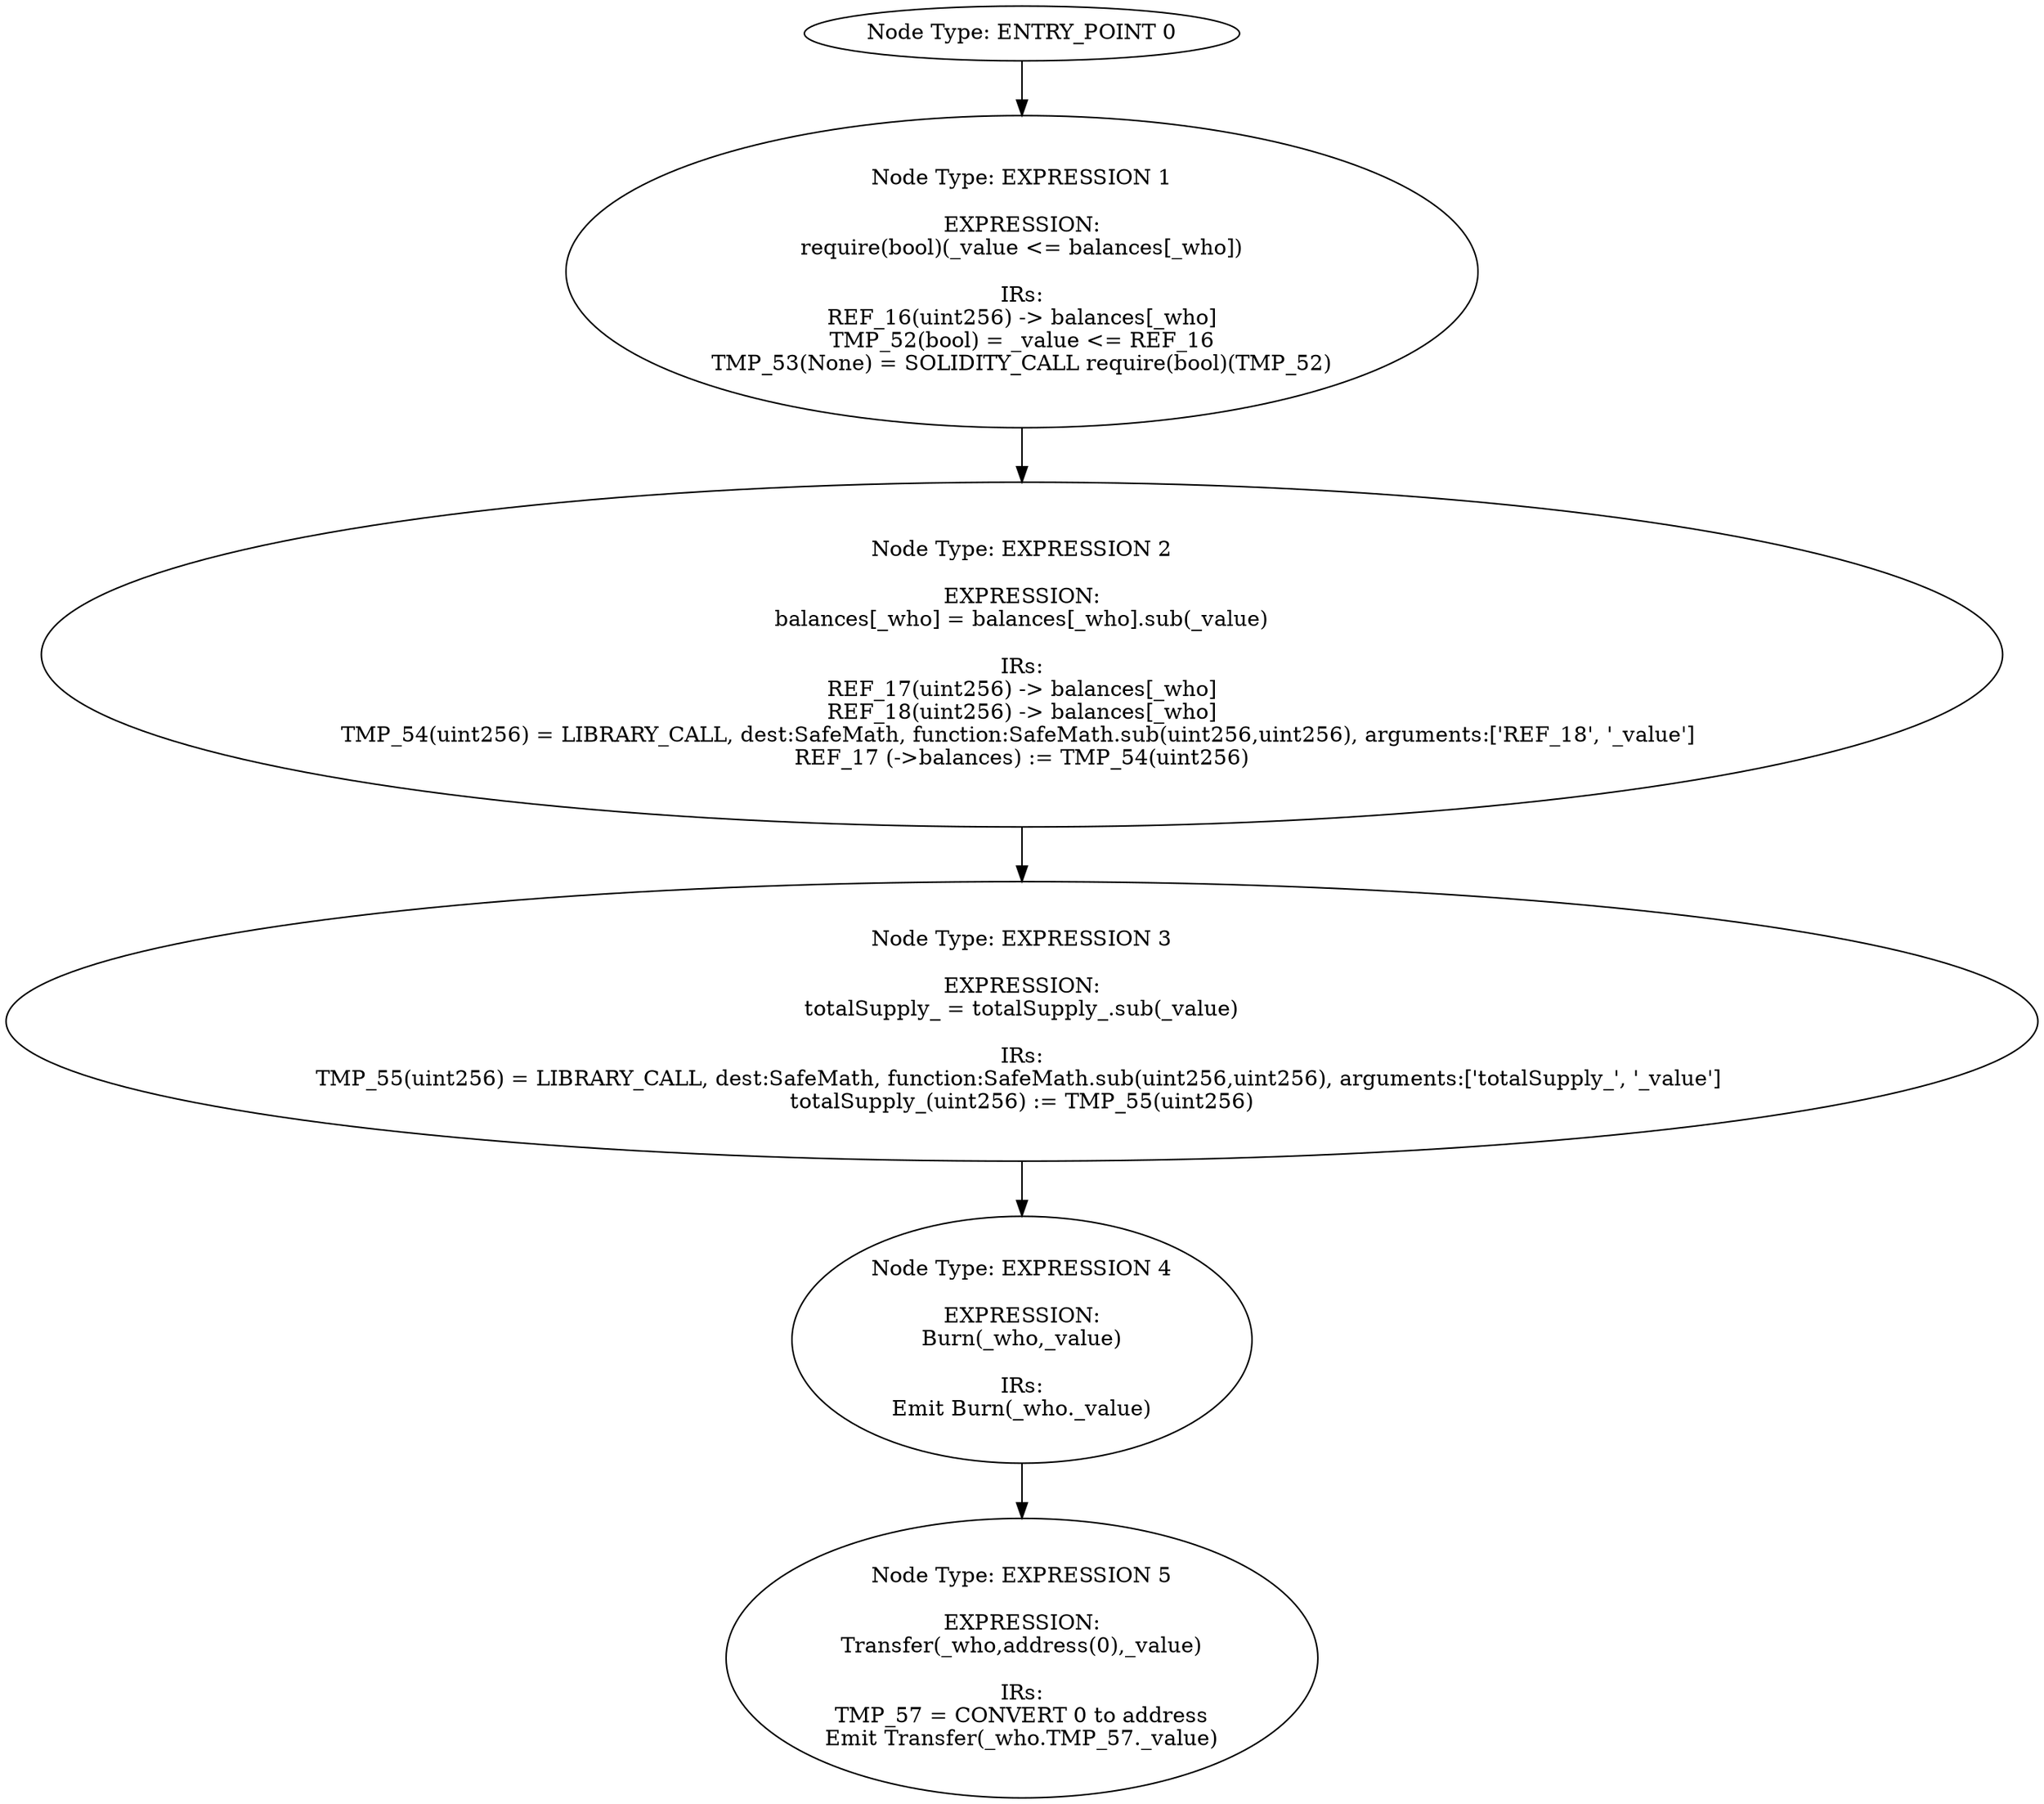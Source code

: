 digraph{
0[label="Node Type: ENTRY_POINT 0
"];
0->1;
1[label="Node Type: EXPRESSION 1

EXPRESSION:
require(bool)(_value <= balances[_who])

IRs:
REF_16(uint256) -> balances[_who]
TMP_52(bool) = _value <= REF_16
TMP_53(None) = SOLIDITY_CALL require(bool)(TMP_52)"];
1->2;
2[label="Node Type: EXPRESSION 2

EXPRESSION:
balances[_who] = balances[_who].sub(_value)

IRs:
REF_17(uint256) -> balances[_who]
REF_18(uint256) -> balances[_who]
TMP_54(uint256) = LIBRARY_CALL, dest:SafeMath, function:SafeMath.sub(uint256,uint256), arguments:['REF_18', '_value'] 
REF_17 (->balances) := TMP_54(uint256)"];
2->3;
3[label="Node Type: EXPRESSION 3

EXPRESSION:
totalSupply_ = totalSupply_.sub(_value)

IRs:
TMP_55(uint256) = LIBRARY_CALL, dest:SafeMath, function:SafeMath.sub(uint256,uint256), arguments:['totalSupply_', '_value'] 
totalSupply_(uint256) := TMP_55(uint256)"];
3->4;
4[label="Node Type: EXPRESSION 4

EXPRESSION:
Burn(_who,_value)

IRs:
Emit Burn(_who._value)"];
4->5;
5[label="Node Type: EXPRESSION 5

EXPRESSION:
Transfer(_who,address(0),_value)

IRs:
TMP_57 = CONVERT 0 to address
Emit Transfer(_who.TMP_57._value)"];
}
